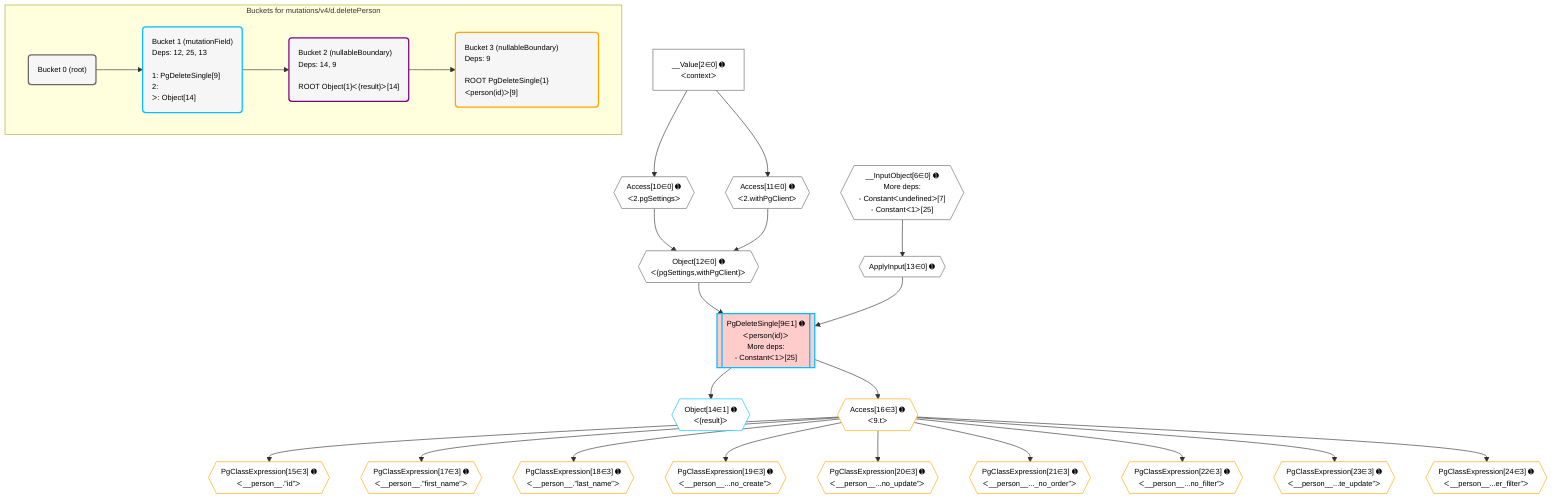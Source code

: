 %%{init: {'themeVariables': { 'fontSize': '12px'}}}%%
graph TD
    classDef path fill:#eee,stroke:#000,color:#000
    classDef plan fill:#fff,stroke-width:1px,color:#000
    classDef itemplan fill:#fff,stroke-width:2px,color:#000
    classDef unbatchedplan fill:#dff,stroke-width:1px,color:#000
    classDef sideeffectplan fill:#fcc,stroke-width:2px,color:#000
    classDef bucket fill:#f6f6f6,color:#000,stroke-width:2px,text-align:left

    subgraph "Buckets for mutations/v4/d.deletePerson"
    Bucket0("Bucket 0 (root)"):::bucket
    Bucket1("Bucket 1 (mutationField)<br />Deps: 12, 25, 13<br /><br />1: PgDeleteSingle[9]<br />2: <br />ᐳ: Object[14]"):::bucket
    Bucket2("Bucket 2 (nullableBoundary)<br />Deps: 14, 9<br /><br />ROOT Object{1}ᐸ{result}ᐳ[14]"):::bucket
    Bucket3("Bucket 3 (nullableBoundary)<br />Deps: 9<br /><br />ROOT PgDeleteSingle{1}ᐸperson(id)ᐳ[9]"):::bucket
    end
    Bucket0 --> Bucket1
    Bucket1 --> Bucket2
    Bucket2 --> Bucket3

    %% plan dependencies
    __InputObject6{{"__InputObject[6∈0] ➊<br />More deps:<br />- Constantᐸundefinedᐳ[7]<br />- Constantᐸ1ᐳ[25]"}}:::plan
    Object12{{"Object[12∈0] ➊<br />ᐸ{pgSettings,withPgClient}ᐳ"}}:::plan
    Access10{{"Access[10∈0] ➊<br />ᐸ2.pgSettingsᐳ"}}:::plan
    Access11{{"Access[11∈0] ➊<br />ᐸ2.withPgClientᐳ"}}:::plan
    Access10 & Access11 --> Object12
    __Value2["__Value[2∈0] ➊<br />ᐸcontextᐳ"]:::plan
    __Value2 --> Access10
    __Value2 --> Access11
    ApplyInput13{{"ApplyInput[13∈0] ➊"}}:::plan
    __InputObject6 --> ApplyInput13
    PgDeleteSingle9[["PgDeleteSingle[9∈1] ➊<br />ᐸperson(id)ᐳ<br />More deps:<br />- Constantᐸ1ᐳ[25]"]]:::sideeffectplan
    Object12 & ApplyInput13 --> PgDeleteSingle9
    Object14{{"Object[14∈1] ➊<br />ᐸ{result}ᐳ"}}:::plan
    PgDeleteSingle9 --> Object14
    PgClassExpression15{{"PgClassExpression[15∈3] ➊<br />ᐸ__person__.”id”ᐳ"}}:::plan
    Access16{{"Access[16∈3] ➊<br />ᐸ9.tᐳ"}}:::plan
    Access16 --> PgClassExpression15
    PgDeleteSingle9 --> Access16
    PgClassExpression17{{"PgClassExpression[17∈3] ➊<br />ᐸ__person__.”first_name”ᐳ"}}:::plan
    Access16 --> PgClassExpression17
    PgClassExpression18{{"PgClassExpression[18∈3] ➊<br />ᐸ__person__.”last_name”ᐳ"}}:::plan
    Access16 --> PgClassExpression18
    PgClassExpression19{{"PgClassExpression[19∈3] ➊<br />ᐸ__person__...no_create”ᐳ"}}:::plan
    Access16 --> PgClassExpression19
    PgClassExpression20{{"PgClassExpression[20∈3] ➊<br />ᐸ__person__...no_update”ᐳ"}}:::plan
    Access16 --> PgClassExpression20
    PgClassExpression21{{"PgClassExpression[21∈3] ➊<br />ᐸ__person__..._no_order”ᐳ"}}:::plan
    Access16 --> PgClassExpression21
    PgClassExpression22{{"PgClassExpression[22∈3] ➊<br />ᐸ__person__...no_filter”ᐳ"}}:::plan
    Access16 --> PgClassExpression22
    PgClassExpression23{{"PgClassExpression[23∈3] ➊<br />ᐸ__person__...te_update”ᐳ"}}:::plan
    Access16 --> PgClassExpression23
    PgClassExpression24{{"PgClassExpression[24∈3] ➊<br />ᐸ__person__...er_filter”ᐳ"}}:::plan
    Access16 --> PgClassExpression24

    %% define steps
    classDef bucket0 stroke:#696969
    class Bucket0,__Value2,__InputObject6,Access10,Access11,Object12,ApplyInput13 bucket0
    classDef bucket1 stroke:#00bfff
    class Bucket1,PgDeleteSingle9,Object14 bucket1
    classDef bucket2 stroke:#7f007f
    class Bucket2 bucket2
    classDef bucket3 stroke:#ffa500
    class Bucket3,PgClassExpression15,Access16,PgClassExpression17,PgClassExpression18,PgClassExpression19,PgClassExpression20,PgClassExpression21,PgClassExpression22,PgClassExpression23,PgClassExpression24 bucket3

    %% implicit side effects
